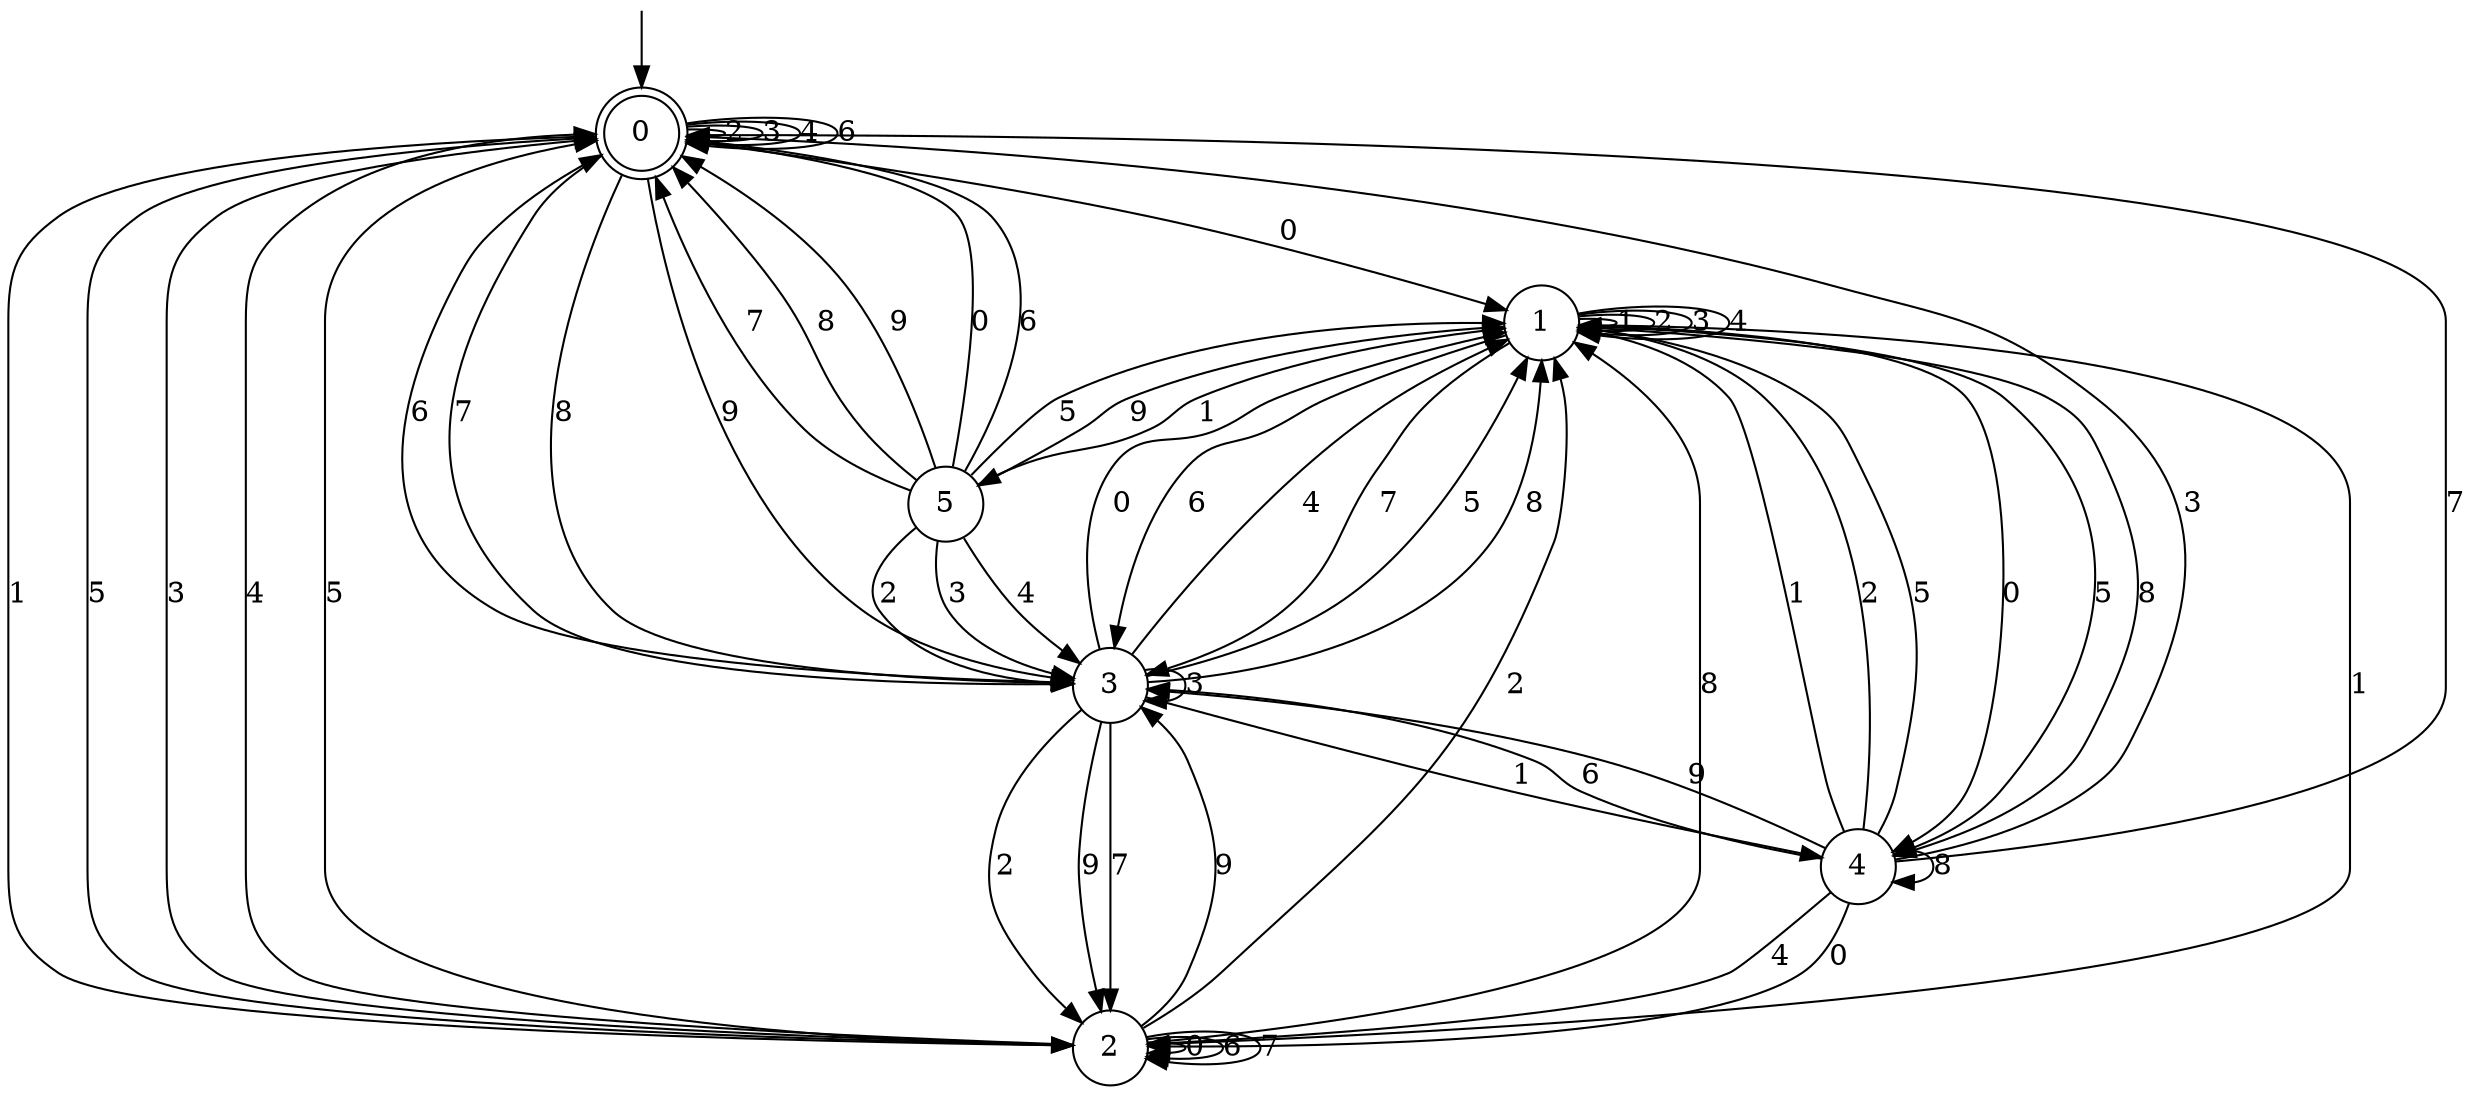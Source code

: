 digraph g {

	s0 [shape="doublecircle" label="0"];
	s1 [shape="circle" label="1"];
	s2 [shape="circle" label="2"];
	s3 [shape="circle" label="3"];
	s4 [shape="circle" label="4"];
	s5 [shape="circle" label="5"];
	s0 -> s1 [label="0"];
	s0 -> s2 [label="1"];
	s0 -> s0 [label="2"];
	s0 -> s0 [label="3"];
	s0 -> s0 [label="4"];
	s0 -> s2 [label="5"];
	s0 -> s0 [label="6"];
	s0 -> s3 [label="7"];
	s0 -> s3 [label="8"];
	s0 -> s3 [label="9"];
	s1 -> s4 [label="0"];
	s1 -> s1 [label="1"];
	s1 -> s1 [label="2"];
	s1 -> s1 [label="3"];
	s1 -> s1 [label="4"];
	s1 -> s4 [label="5"];
	s1 -> s3 [label="6"];
	s1 -> s3 [label="7"];
	s1 -> s4 [label="8"];
	s1 -> s5 [label="9"];
	s2 -> s2 [label="0"];
	s2 -> s1 [label="1"];
	s2 -> s1 [label="2"];
	s2 -> s0 [label="3"];
	s2 -> s0 [label="4"];
	s2 -> s0 [label="5"];
	s2 -> s2 [label="6"];
	s2 -> s2 [label="7"];
	s2 -> s1 [label="8"];
	s2 -> s3 [label="9"];
	s3 -> s1 [label="0"];
	s3 -> s4 [label="1"];
	s3 -> s2 [label="2"];
	s3 -> s3 [label="3"];
	s3 -> s1 [label="4"];
	s3 -> s1 [label="5"];
	s3 -> s0 [label="6"];
	s3 -> s2 [label="7"];
	s3 -> s1 [label="8"];
	s3 -> s2 [label="9"];
	s4 -> s2 [label="0"];
	s4 -> s1 [label="1"];
	s4 -> s1 [label="2"];
	s4 -> s0 [label="3"];
	s4 -> s2 [label="4"];
	s4 -> s1 [label="5"];
	s4 -> s3 [label="6"];
	s4 -> s0 [label="7"];
	s4 -> s4 [label="8"];
	s4 -> s3 [label="9"];
	s5 -> s0 [label="0"];
	s5 -> s1 [label="1"];
	s5 -> s3 [label="2"];
	s5 -> s3 [label="3"];
	s5 -> s3 [label="4"];
	s5 -> s1 [label="5"];
	s5 -> s0 [label="6"];
	s5 -> s0 [label="7"];
	s5 -> s0 [label="8"];
	s5 -> s0 [label="9"];

__start0 [label="" shape="none" width="0" height="0"];
__start0 -> s0;

}

